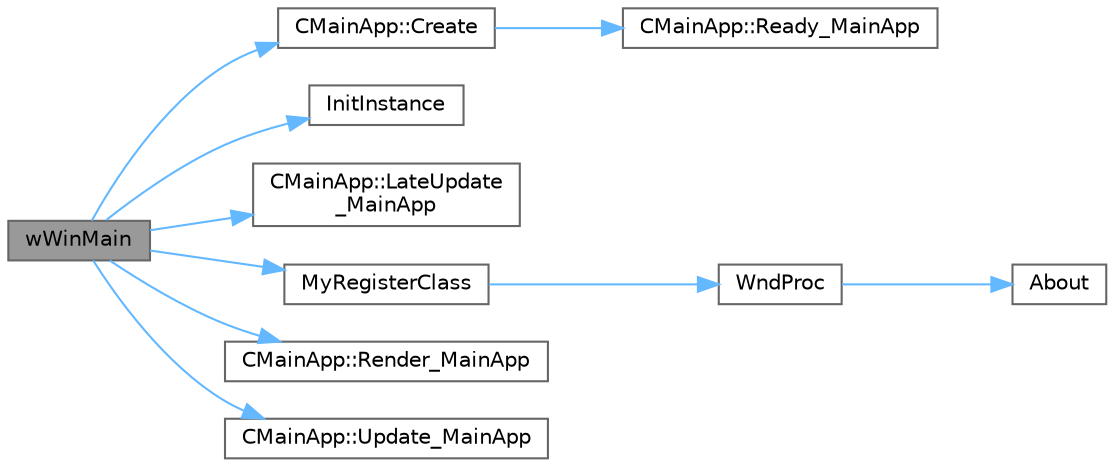 digraph "wWinMain"
{
 // LATEX_PDF_SIZE
  bgcolor="transparent";
  edge [fontname=Helvetica,fontsize=10,labelfontname=Helvetica,labelfontsize=10];
  node [fontname=Helvetica,fontsize=10,shape=box,height=0.2,width=0.4];
  rankdir="LR";
  Node1 [id="Node000001",label="wWinMain",height=0.2,width=0.4,color="gray40", fillcolor="grey60", style="filled", fontcolor="black",tooltip=" "];
  Node1 -> Node2 [id="edge1_Node000001_Node000002",color="steelblue1",style="solid",tooltip=" "];
  Node2 [id="Node000002",label="CMainApp::Create",height=0.2,width=0.4,color="grey40", fillcolor="white", style="filled",URL="$class_c_main_app.html#ac6c0789f2196cecf8119f1cb8f2fa0f4",tooltip=" "];
  Node2 -> Node3 [id="edge2_Node000002_Node000003",color="steelblue1",style="solid",tooltip=" "];
  Node3 [id="Node000003",label="CMainApp::Ready_MainApp",height=0.2,width=0.4,color="grey40", fillcolor="white", style="filled",URL="$class_c_main_app.html#abd6bbe56671b14e4214690f9ddb8afa0",tooltip=" "];
  Node1 -> Node4 [id="edge3_Node000001_Node000004",color="steelblue1",style="solid",tooltip=" "];
  Node4 [id="Node000004",label="InitInstance",height=0.2,width=0.4,color="grey40", fillcolor="white", style="filled",URL="$_client_8cpp.html#a5f77d4e3e5569ff9d236463fd80ebe28",tooltip=" "];
  Node1 -> Node5 [id="edge4_Node000001_Node000005",color="steelblue1",style="solid",tooltip=" "];
  Node5 [id="Node000005",label="CMainApp::LateUpdate\l_MainApp",height=0.2,width=0.4,color="grey40", fillcolor="white", style="filled",URL="$class_c_main_app.html#a5536a6ed9dbc0b7e4570abacfc5cdf8c",tooltip=" "];
  Node1 -> Node6 [id="edge5_Node000001_Node000006",color="steelblue1",style="solid",tooltip=" "];
  Node6 [id="Node000006",label="MyRegisterClass",height=0.2,width=0.4,color="grey40", fillcolor="white", style="filled",URL="$_client_8cpp.html#aa0d0c9beb94350f8eac8fc4026a65375",tooltip=" "];
  Node6 -> Node7 [id="edge6_Node000006_Node000007",color="steelblue1",style="solid",tooltip=" "];
  Node7 [id="Node000007",label="WndProc",height=0.2,width=0.4,color="grey40", fillcolor="white", style="filled",URL="$_client_8cpp.html#a9135ea2a0d6fce68ba3b858226a31a4f",tooltip=" "];
  Node7 -> Node8 [id="edge7_Node000007_Node000008",color="steelblue1",style="solid",tooltip=" "];
  Node8 [id="Node000008",label="About",height=0.2,width=0.4,color="grey40", fillcolor="white", style="filled",URL="$_client_8cpp.html#a5873af2ee357a48c39cdd824f51c1c9c",tooltip=" "];
  Node1 -> Node9 [id="edge8_Node000001_Node000009",color="steelblue1",style="solid",tooltip=" "];
  Node9 [id="Node000009",label="CMainApp::Render_MainApp",height=0.2,width=0.4,color="grey40", fillcolor="white", style="filled",URL="$class_c_main_app.html#ad52a6c8abdf680c83b79ebe88ecbe06c",tooltip=" "];
  Node1 -> Node10 [id="edge9_Node000001_Node000010",color="steelblue1",style="solid",tooltip=" "];
  Node10 [id="Node000010",label="CMainApp::Update_MainApp",height=0.2,width=0.4,color="grey40", fillcolor="white", style="filled",URL="$class_c_main_app.html#ac7a5e951b20370ca07ec724d2262f553",tooltip=" "];
}
